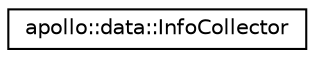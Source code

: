 digraph "Graphical Class Hierarchy"
{
  edge [fontname="Helvetica",fontsize="10",labelfontname="Helvetica",labelfontsize="10"];
  node [fontname="Helvetica",fontsize="10",shape=record];
  rankdir="LR";
  Node1 [label="apollo::data::InfoCollector",height=0.2,width=0.4,color="black", fillcolor="white", style="filled",URL="$classapollo_1_1data_1_1InfoCollector.html"];
}
